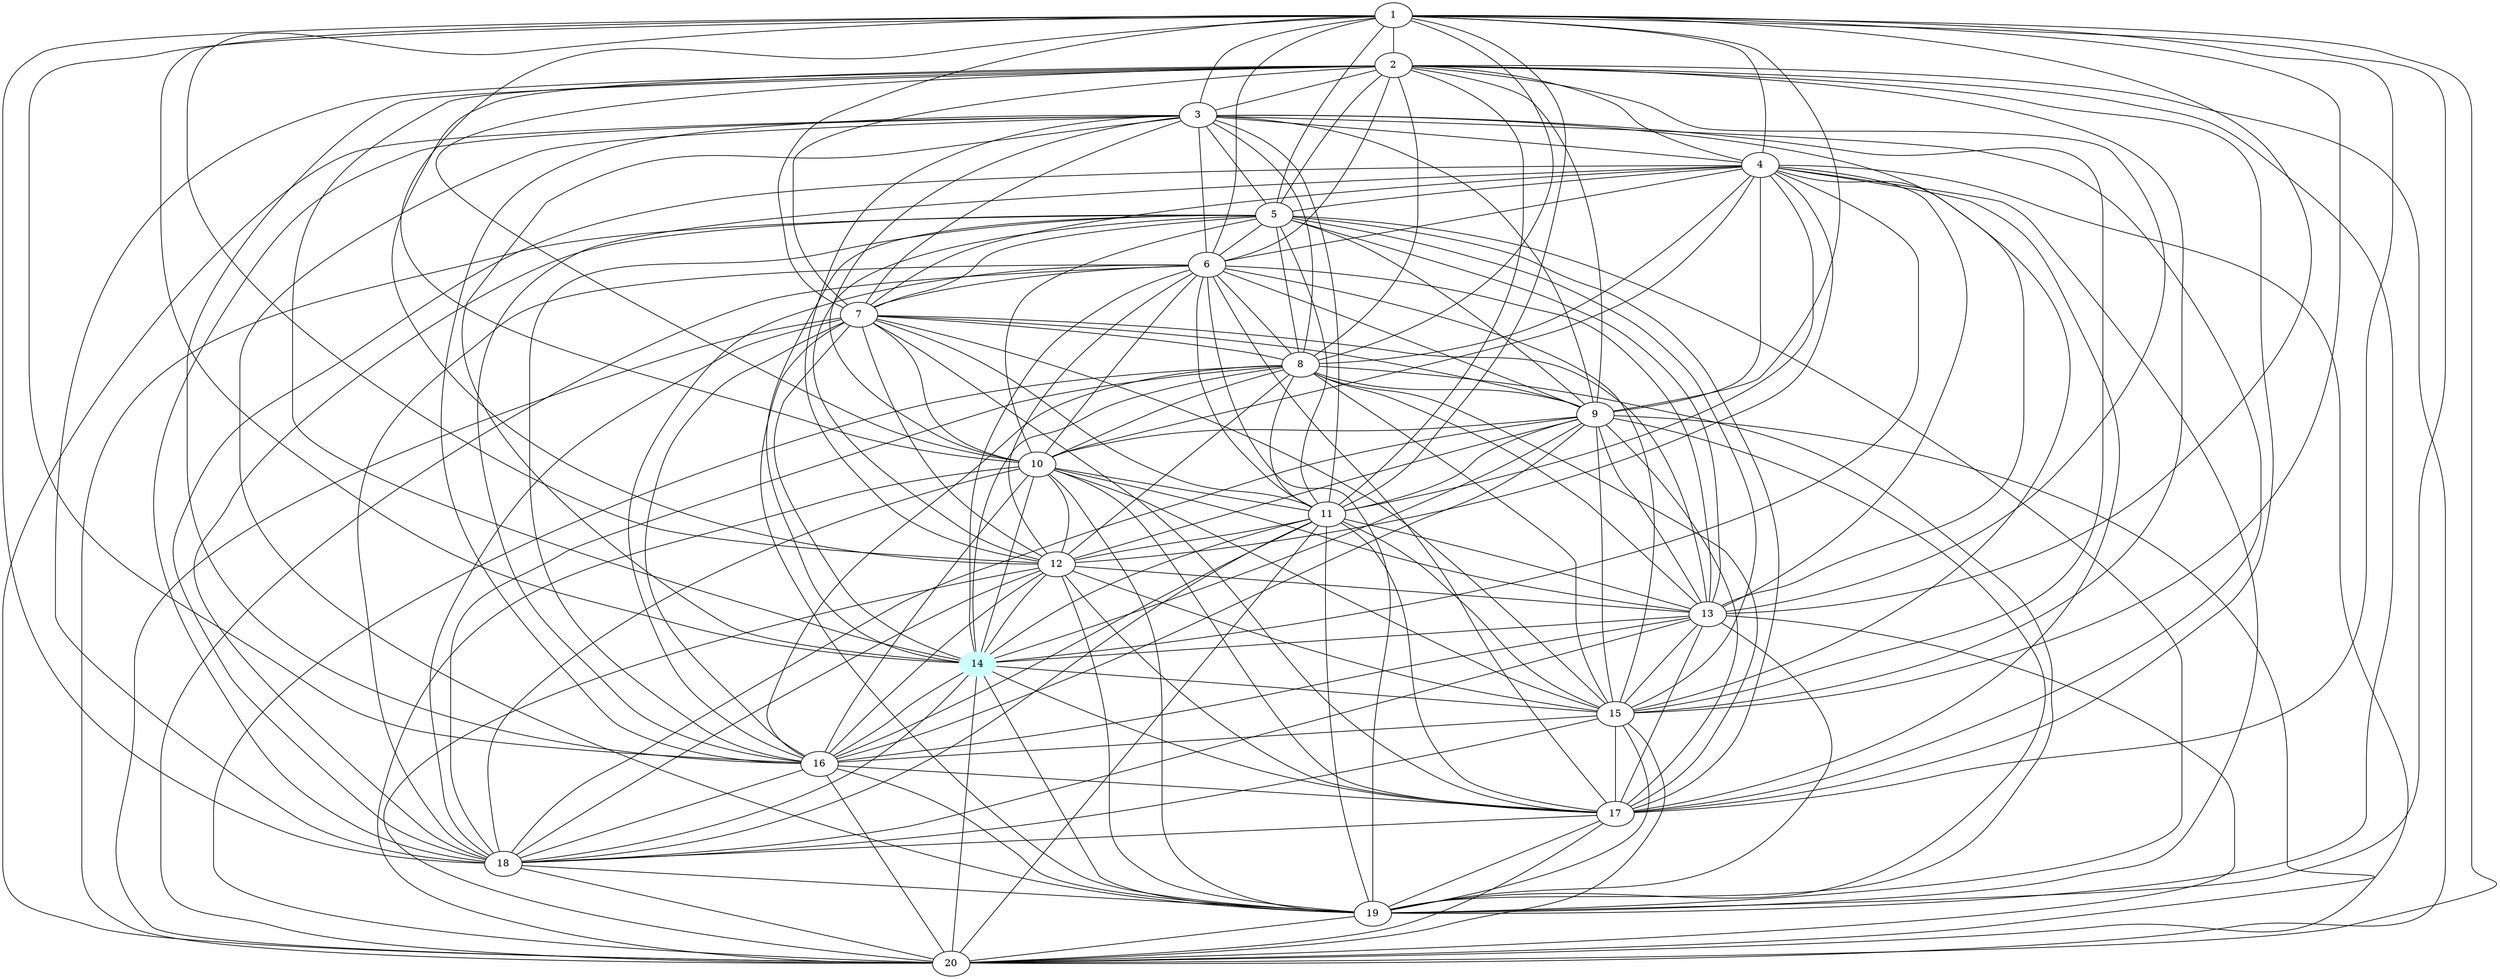 graph G {
    14 [style=filled, color="#CCFFFF"];
    1 -- 2 [len= 3]
    1 -- 3 [len= 4]
    1 -- 4 [len= 4]
    1 -- 5 [len= 4]
    1 -- 6 [len= 4]
    1 -- 7 [len= 4]
    1 -- 8 [len= 4]
    1 -- 9 [len= 4]
    1 -- 10 [len= 3]
    1 -- 11 [len= 4]
    1 -- 12 [len= 3]
    1 -- 13 [len= 4]
    1 -- 14 [len= 4]
    1 -- 15 [len= 5]
    1 -- 16 [len= 4]
    1 -- 17 [len= 3]
    1 -- 18 [len= 3]
    1 -- 19 [len= 3]
    1 -- 20 [len= 3]
    2 -- 3 [len= 4]
    2 -- 4 [len= 3]
    2 -- 5 [len= 4]
    2 -- 6 [len= 3]
    2 -- 7 [len= 3]
    2 -- 8 [len= 3]
    2 -- 9 [len= 4]
    2 -- 10 [len= 3]
    2 -- 11 [len= 3]
    2 -- 12 [len= 3]
    2 -- 13 [len= 4]
    2 -- 14 [len= 5]
    2 -- 15 [len= 5]
    2 -- 16 [len= 3]
    2 -- 17 [len= 3]
    2 -- 18 [len= 3]
    2 -- 19 [len= 4]
    2 -- 20 [len= 3]
    3 -- 4 [len= 4]
    3 -- 5 [len= 4]
    3 -- 6 [len= 4]
    3 -- 7 [len= 5]
    3 -- 8 [len= 4]
    3 -- 9 [len= 5]
    3 -- 10 [len= 4]
    3 -- 11 [len= 4]
    3 -- 12 [len= 4]
    3 -- 13 [len= 4]
    3 -- 14 [len= 5]
    3 -- 15 [len= 4]
    3 -- 16 [len= 4]
    3 -- 17 [len= 4]
    3 -- 18 [len= 3]
    3 -- 19 [len= 4]
    3 -- 20 [len= 3]
    4 -- 5 [len= 4]
    4 -- 6 [len= 4]
    4 -- 7 [len= 4]
    4 -- 8 [len= 3]
    4 -- 9 [len= 4]
    4 -- 10 [len= 4]
    4 -- 11 [len= 4]
    4 -- 12 [len= 3]
    4 -- 13 [len= 3]
    4 -- 14 [len= 4]
    4 -- 15 [len= 4]
    4 -- 16 [len= 4]
    4 -- 17 [len= 3]
    4 -- 18 [len= 3]
    4 -- 19 [len= 4]
    4 -- 20 [len= 3]
    5 -- 6 [len= 4]
    5 -- 7 [len= 5]
    5 -- 8 [len= 4]
    5 -- 9 [len= 4]
    5 -- 10 [len= 3]
    5 -- 11 [len= 4]
    5 -- 12 [len= 4]
    5 -- 13 [len= 3]
    5 -- 14 [len= 3]
    5 -- 15 [len= 4]
    5 -- 16 [len= 4]
    5 -- 17 [len= 3]
    5 -- 18 [len= 4]
    5 -- 19 [len= 3]
    5 -- 20 [len= 3]
    6 -- 7 [len= 4]
    6 -- 8 [len= 4]
    6 -- 9 [len= 4]
    6 -- 10 [len= 4]
    6 -- 11 [len= 3]
    6 -- 12 [len= 3]
    6 -- 13 [len= 4]
    6 -- 14 [len= 4]
    6 -- 15 [len= 4]
    6 -- 16 [len= 4]
    6 -- 17 [len= 3]
    6 -- 18 [len= 3]
    6 -- 19 [len= 3]
    6 -- 20 [len= 3]
    7 -- 8 [len= 4]
    7 -- 9 [len= 4]
    7 -- 10 [len= 4]
    7 -- 11 [len= 4]
    7 -- 12 [len= 4]
    7 -- 13 [len= 5]
    7 -- 14 [len= 5]
    7 -- 15 [len= 5]
    7 -- 16 [len= 3]
    7 -- 17 [len= 3]
    7 -- 18 [len= 4]
    7 -- 19 [len= 4]
    7 -- 20 [len= 4]
    8 -- 9 [len= 4]
    8 -- 10 [len= 3]
    8 -- 11 [len= 3]
    8 -- 12 [len= 4]
    8 -- 13 [len= 4]
    8 -- 14 [len= 5]
    8 -- 15 [len= 5]
    8 -- 16 [len= 3]
    8 -- 17 [len= 3]
    8 -- 18 [len= 3]
    8 -- 19 [len= 4]
    8 -- 20 [len= 4]
    9 -- 10 [len= 4]
    9 -- 11 [len= 4]
    9 -- 12 [len= 4]
    9 -- 13 [len= 5]
    9 -- 14 [len= 5]
    9 -- 15 [len= 5]
    9 -- 16 [len= 3]
    9 -- 17 [len= 3]
    9 -- 18 [len= 4]
    9 -- 19 [len= 4]
    9 -- 20 [len= 4]
    10 -- 11 [len= 4]
    10 -- 12 [len= 4]
    10 -- 13 [len= 4]
    10 -- 14 [len= 5]
    10 -- 15 [len= 5]
    10 -- 16 [len= 4]
    10 -- 17 [len= 3]
    10 -- 18 [len= 3]
    10 -- 19 [len= 4]
    10 -- 20 [len= 3]
    11 -- 12 [len= 4]
    11 -- 13 [len= 4]
    11 -- 14 [len= 5]
    11 -- 15 [len= 5]
    11 -- 16 [len= 3]
    11 -- 17 [len= 3]
    11 -- 18 [len= 3]
    11 -- 19 [len= 4]
    11 -- 20 [len= 3]
    12 -- 13 [len= 4]
    12 -- 14 [len= 4]
    12 -- 15 [len= 4]
    12 -- 16 [len= 4]
    12 -- 17 [len= 3]
    12 -- 18 [len= 3]
    12 -- 19 [len= 4]
    12 -- 20 [len= 3]
    13 -- 14 [len= 3]
    13 -- 15 [len= 3]
    13 -- 16 [len= 4]
    13 -- 17 [len= 4]
    13 -- 18 [len= 4]
    13 -- 19 [len= 3]
    13 -- 20 [len= 3]
    14 -- 15 [len= 4]
    14 -- 16 [len= 5]
    14 -- 17 [len= 4]
    14 -- 18 [len= 4]
    14 -- 19 [len= 3]
    14 -- 20 [len= 4]
    15 -- 16 [len= 5]
    15 -- 17 [len= 4]
    15 -- 18 [len= 4]
    15 -- 19 [len= 3]
    15 -- 20 [len= 3]
    16 -- 17 [len= 3]
    16 -- 18 [len= 3]
    16 -- 19 [len= 4]
    16 -- 20 [len= 3]
    17 -- 18 [len= 3]
    17 -- 19 [len= 3]
    17 -- 20 [len= 3]
    18 -- 19 [len= 3]
    18 -- 20 [len= 3]
    19 -- 20 [len= 3]
}
